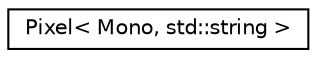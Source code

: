 digraph "Graphical Class Hierarchy"
{
 // LATEX_PDF_SIZE
  edge [fontname="Helvetica",fontsize="10",labelfontname="Helvetica",labelfontsize="10"];
  node [fontname="Helvetica",fontsize="10",shape=record];
  rankdir="LR";
  Node0 [label="Pixel\< Mono, std::string \>",height=0.2,width=0.4,color="black", fillcolor="white", style="filled",URL="$class_pixel.html",tooltip=" "];
}
